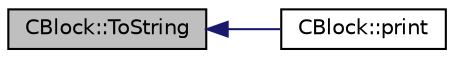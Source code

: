 digraph "CBlock::ToString"
{
  edge [fontname="Helvetica",fontsize="10",labelfontname="Helvetica",labelfontsize="10"];
  node [fontname="Helvetica",fontsize="10",shape=record];
  rankdir="LR";
  Node278 [label="CBlock::ToString",height=0.2,width=0.4,color="black", fillcolor="grey75", style="filled", fontcolor="black"];
  Node278 -> Node279 [dir="back",color="midnightblue",fontsize="10",style="solid",fontname="Helvetica"];
  Node279 [label="CBlock::print",height=0.2,width=0.4,color="black", fillcolor="white", style="filled",URL="$class_c_block.html#a0507a658d82d5e4ec55d550460e06ff9"];
}
